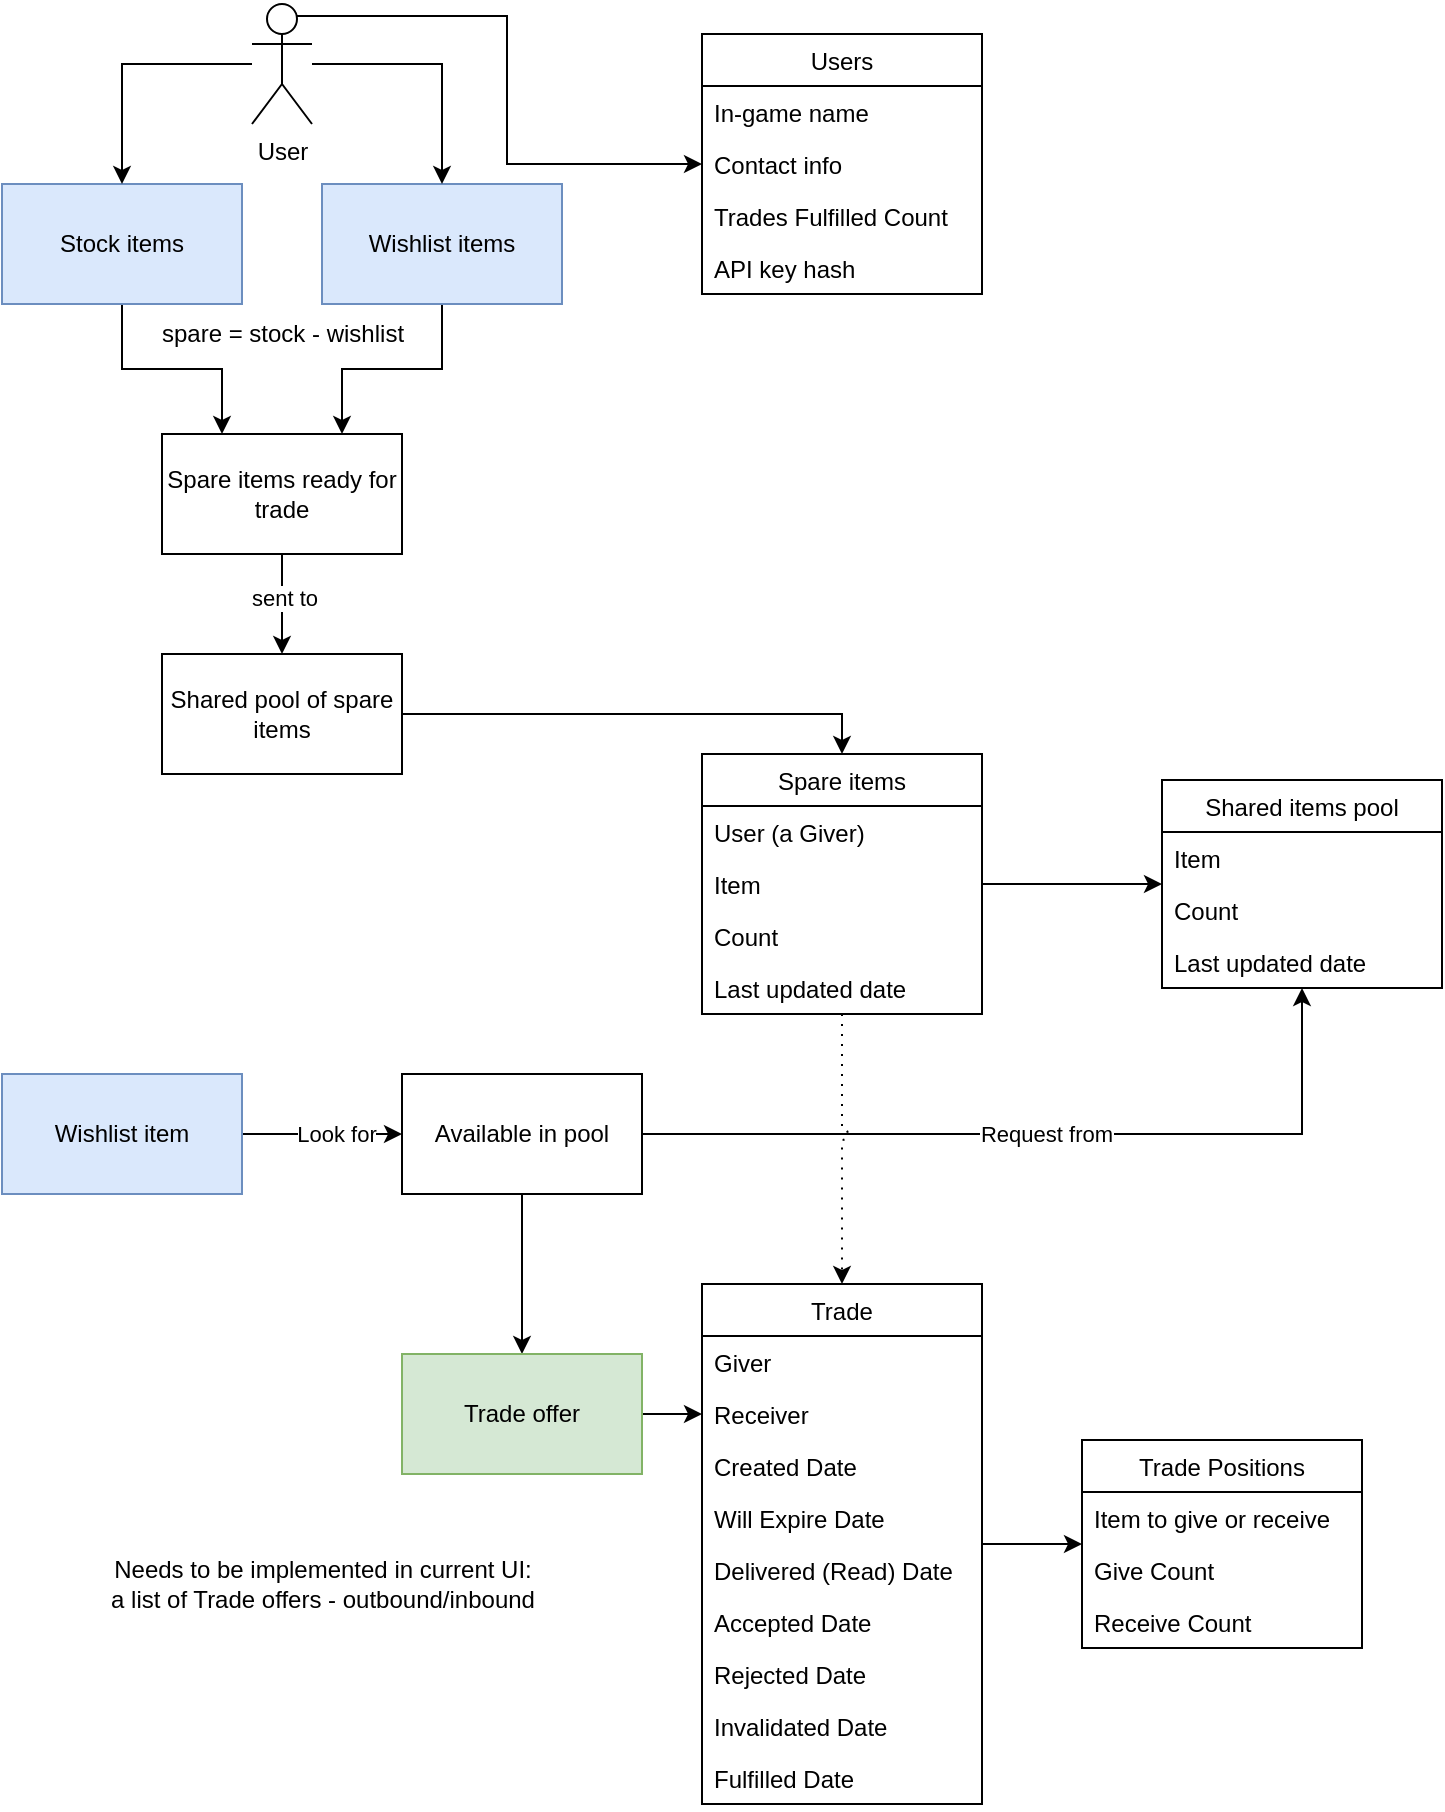 <mxfile version="14.9.5" type="device" pages="2"><diagram id="HN8T4N_YbBU53WEKGEcK" name="Overview"><mxGraphModel dx="1298" dy="841" grid="1" gridSize="10" guides="1" tooltips="1" connect="1" arrows="1" fold="1" page="1" pageScale="1" pageWidth="827" pageHeight="1169" math="0" shadow="0"><root><mxCell id="0"/><mxCell id="1" parent="0"/><mxCell id="nx0PZodk_9pLsmSHCv-C-3" style="edgeStyle=orthogonalEdgeStyle;rounded=0;orthogonalLoop=1;jettySize=auto;html=1;entryX=0.75;entryY=0;entryDx=0;entryDy=0;" edge="1" parent="1" source="4njGLkPon3bPsv2PsM9t-1" target="nx0PZodk_9pLsmSHCv-C-1"><mxGeometry relative="1" as="geometry"/></mxCell><mxCell id="4njGLkPon3bPsv2PsM9t-1" value="Wishlist items" style="rounded=0;whiteSpace=wrap;html=1;fillColor=#dae8fc;strokeColor=#6c8ebf;" parent="1" vertex="1"><mxGeometry x="200" y="125" width="120" height="60" as="geometry"/></mxCell><mxCell id="nx0PZodk_9pLsmSHCv-C-2" style="edgeStyle=orthogonalEdgeStyle;rounded=0;orthogonalLoop=1;jettySize=auto;html=1;entryX=0.25;entryY=0;entryDx=0;entryDy=0;" edge="1" parent="1" source="4njGLkPon3bPsv2PsM9t-2" target="nx0PZodk_9pLsmSHCv-C-1"><mxGeometry relative="1" as="geometry"/></mxCell><mxCell id="4njGLkPon3bPsv2PsM9t-2" value="Stock items" style="rounded=0;whiteSpace=wrap;html=1;fillColor=#dae8fc;strokeColor=#6c8ebf;" parent="1" vertex="1"><mxGeometry x="40" y="125" width="120" height="60" as="geometry"/></mxCell><mxCell id="nx0PZodk_9pLsmSHCv-C-4" style="edgeStyle=orthogonalEdgeStyle;rounded=0;orthogonalLoop=1;jettySize=auto;html=1;entryX=0.5;entryY=0;entryDx=0;entryDy=0;" edge="1" parent="1" source="4njGLkPon3bPsv2PsM9t-3" target="4njGLkPon3bPsv2PsM9t-2"><mxGeometry relative="1" as="geometry"/></mxCell><mxCell id="nx0PZodk_9pLsmSHCv-C-5" style="edgeStyle=orthogonalEdgeStyle;rounded=0;orthogonalLoop=1;jettySize=auto;html=1;entryX=0.5;entryY=0;entryDx=0;entryDy=0;" edge="1" parent="1" source="4njGLkPon3bPsv2PsM9t-3" target="4njGLkPon3bPsv2PsM9t-1"><mxGeometry relative="1" as="geometry"/></mxCell><mxCell id="nx0PZodk_9pLsmSHCv-C-52" style="edgeStyle=orthogonalEdgeStyle;rounded=0;orthogonalLoop=1;jettySize=auto;html=1;exitX=0.75;exitY=0.1;exitDx=0;exitDy=0;exitPerimeter=0;entryX=0;entryY=0.5;entryDx=0;entryDy=0;" edge="1" parent="1" source="4njGLkPon3bPsv2PsM9t-3" target="nx0PZodk_9pLsmSHCv-C-46"><mxGeometry relative="1" as="geometry"/></mxCell><mxCell id="4njGLkPon3bPsv2PsM9t-3" value="User" style="shape=umlActor;verticalLabelPosition=bottom;verticalAlign=top;html=1;outlineConnect=0;" parent="1" vertex="1"><mxGeometry x="165" y="35" width="30" height="60" as="geometry"/></mxCell><mxCell id="nx0PZodk_9pLsmSHCv-C-13" style="edgeStyle=orthogonalEdgeStyle;rounded=0;orthogonalLoop=1;jettySize=auto;html=1;entryX=0.5;entryY=0;entryDx=0;entryDy=0;" edge="1" parent="1" source="nx0PZodk_9pLsmSHCv-C-1" target="nx0PZodk_9pLsmSHCv-C-6"><mxGeometry relative="1" as="geometry"/></mxCell><mxCell id="nx0PZodk_9pLsmSHCv-C-24" value="sent to" style="edgeLabel;html=1;align=center;verticalAlign=middle;resizable=0;points=[];" vertex="1" connectable="0" parent="nx0PZodk_9pLsmSHCv-C-13"><mxGeometry x="-0.125" y="1" relative="1" as="geometry"><mxPoint as="offset"/></mxGeometry></mxCell><mxCell id="nx0PZodk_9pLsmSHCv-C-1" value="Spare items ready for trade" style="rounded=0;whiteSpace=wrap;html=1;" vertex="1" parent="1"><mxGeometry x="120" y="250" width="120" height="60" as="geometry"/></mxCell><mxCell id="nx0PZodk_9pLsmSHCv-C-22" style="edgeStyle=orthogonalEdgeStyle;rounded=0;orthogonalLoop=1;jettySize=auto;html=1;entryX=0.5;entryY=0;entryDx=0;entryDy=0;" edge="1" parent="1" source="nx0PZodk_9pLsmSHCv-C-6" target="nx0PZodk_9pLsmSHCv-C-8"><mxGeometry relative="1" as="geometry"/></mxCell><mxCell id="nx0PZodk_9pLsmSHCv-C-6" value="Shared pool of spare items" style="rounded=0;whiteSpace=wrap;html=1;" vertex="1" parent="1"><mxGeometry x="120" y="360" width="120" height="60" as="geometry"/></mxCell><mxCell id="bZ9h2n8A-jkVa74WTC_s-6" style="edgeStyle=orthogonalEdgeStyle;rounded=0;orthogonalLoop=1;jettySize=auto;html=1;" edge="1" parent="1" source="nx0PZodk_9pLsmSHCv-C-8" target="bZ9h2n8A-jkVa74WTC_s-1"><mxGeometry relative="1" as="geometry"/></mxCell><mxCell id="nx0PZodk_9pLsmSHCv-C-8" value="Spare items" style="swimlane;fontStyle=0;childLayout=stackLayout;horizontal=1;startSize=26;horizontalStack=0;resizeParent=1;resizeParentMax=0;resizeLast=0;collapsible=1;marginBottom=0;" vertex="1" parent="1"><mxGeometry x="390" y="410" width="140" height="130" as="geometry"><mxRectangle x="355" y="585" width="50" height="26" as="alternateBounds"/></mxGeometry></mxCell><mxCell id="nx0PZodk_9pLsmSHCv-C-9" value="User (a Giver)" style="text;strokeColor=none;fillColor=none;align=left;verticalAlign=top;spacingLeft=4;spacingRight=4;overflow=hidden;rotatable=0;points=[[0,0.5],[1,0.5]];portConstraint=eastwest;" vertex="1" parent="nx0PZodk_9pLsmSHCv-C-8"><mxGeometry y="26" width="140" height="26" as="geometry"/></mxCell><mxCell id="nx0PZodk_9pLsmSHCv-C-10" value="Item" style="text;strokeColor=none;fillColor=none;align=left;verticalAlign=top;spacingLeft=4;spacingRight=4;overflow=hidden;rotatable=0;points=[[0,0.5],[1,0.5]];portConstraint=eastwest;" vertex="1" parent="nx0PZodk_9pLsmSHCv-C-8"><mxGeometry y="52" width="140" height="26" as="geometry"/></mxCell><mxCell id="nx0PZodk_9pLsmSHCv-C-11" value="Count" style="text;strokeColor=none;fillColor=none;align=left;verticalAlign=top;spacingLeft=4;spacingRight=4;overflow=hidden;rotatable=0;points=[[0,0.5],[1,0.5]];portConstraint=eastwest;" vertex="1" parent="nx0PZodk_9pLsmSHCv-C-8"><mxGeometry y="78" width="140" height="26" as="geometry"/></mxCell><mxCell id="nx0PZodk_9pLsmSHCv-C-12" value="Last updated date" style="text;strokeColor=none;fillColor=none;align=left;verticalAlign=top;spacingLeft=4;spacingRight=4;overflow=hidden;rotatable=0;points=[[0,0.5],[1,0.5]];portConstraint=eastwest;" vertex="1" parent="nx0PZodk_9pLsmSHCv-C-8"><mxGeometry y="104" width="140" height="26" as="geometry"/></mxCell><mxCell id="nx0PZodk_9pLsmSHCv-C-14" value="spare = stock - wishlist" style="text;html=1;align=center;verticalAlign=middle;resizable=0;points=[];autosize=1;strokeColor=none;" vertex="1" parent="1"><mxGeometry x="110" y="190" width="140" height="20" as="geometry"/></mxCell><mxCell id="nx0PZodk_9pLsmSHCv-C-17" value="" style="edgeStyle=orthogonalEdgeStyle;rounded=0;orthogonalLoop=1;jettySize=auto;html=1;" edge="1" parent="1" source="nx0PZodk_9pLsmSHCv-C-15" target="nx0PZodk_9pLsmSHCv-C-16"><mxGeometry relative="1" as="geometry"/></mxCell><mxCell id="nx0PZodk_9pLsmSHCv-C-20" value="Look for" style="edgeLabel;html=1;align=center;verticalAlign=middle;resizable=0;points=[];" vertex="1" connectable="0" parent="nx0PZodk_9pLsmSHCv-C-17"><mxGeometry x="-0.221" y="-3" relative="1" as="geometry"><mxPoint x="16" y="-3" as="offset"/></mxGeometry></mxCell><mxCell id="nx0PZodk_9pLsmSHCv-C-15" value="Wishlist item" style="rounded=0;whiteSpace=wrap;html=1;fillColor=#dae8fc;strokeColor=#6c8ebf;" vertex="1" parent="1"><mxGeometry x="40" y="570" width="120" height="60" as="geometry"/></mxCell><mxCell id="nx0PZodk_9pLsmSHCv-C-21" value="Request from" style="edgeStyle=orthogonalEdgeStyle;rounded=0;orthogonalLoop=1;jettySize=auto;html=1;" edge="1" parent="1" source="nx0PZodk_9pLsmSHCv-C-16" target="bZ9h2n8A-jkVa74WTC_s-1"><mxGeometry relative="1" as="geometry"/></mxCell><mxCell id="nx0PZodk_9pLsmSHCv-C-26" style="edgeStyle=orthogonalEdgeStyle;rounded=0;orthogonalLoop=1;jettySize=auto;html=1;entryX=0.5;entryY=0;entryDx=0;entryDy=0;" edge="1" parent="1" source="nx0PZodk_9pLsmSHCv-C-16" target="nx0PZodk_9pLsmSHCv-C-25"><mxGeometry relative="1" as="geometry"/></mxCell><mxCell id="nx0PZodk_9pLsmSHCv-C-16" value="Available in pool" style="rounded=0;whiteSpace=wrap;html=1;" vertex="1" parent="1"><mxGeometry x="240" y="570" width="120" height="60" as="geometry"/></mxCell><mxCell id="nx0PZodk_9pLsmSHCv-C-40" style="edgeStyle=orthogonalEdgeStyle;rounded=0;orthogonalLoop=1;jettySize=auto;html=1;entryX=0;entryY=0.5;entryDx=0;entryDy=0;" edge="1" parent="1" source="nx0PZodk_9pLsmSHCv-C-25" target="nx0PZodk_9pLsmSHCv-C-29"><mxGeometry relative="1" as="geometry"/></mxCell><mxCell id="nx0PZodk_9pLsmSHCv-C-25" value="Trade offer" style="rounded=0;whiteSpace=wrap;html=1;fillColor=#d5e8d4;strokeColor=#82b366;" vertex="1" parent="1"><mxGeometry x="240" y="710" width="120" height="60" as="geometry"/></mxCell><mxCell id="nx0PZodk_9pLsmSHCv-C-45" style="edgeStyle=orthogonalEdgeStyle;rounded=0;orthogonalLoop=1;jettySize=auto;html=1;" edge="1" parent="1" source="nx0PZodk_9pLsmSHCv-C-27" target="nx0PZodk_9pLsmSHCv-C-41"><mxGeometry relative="1" as="geometry"/></mxCell><mxCell id="nx0PZodk_9pLsmSHCv-C-27" value="Trade" style="swimlane;fontStyle=0;childLayout=stackLayout;horizontal=1;startSize=26;horizontalStack=0;resizeParent=1;resizeParentMax=0;resizeLast=0;collapsible=1;marginBottom=0;" vertex="1" parent="1"><mxGeometry x="390" y="675" width="140" height="260" as="geometry"/></mxCell><mxCell id="nx0PZodk_9pLsmSHCv-C-28" value="Giver" style="text;strokeColor=none;fillColor=none;align=left;verticalAlign=top;spacingLeft=4;spacingRight=4;overflow=hidden;rotatable=0;points=[[0,0.5],[1,0.5]];portConstraint=eastwest;" vertex="1" parent="nx0PZodk_9pLsmSHCv-C-27"><mxGeometry y="26" width="140" height="26" as="geometry"/></mxCell><mxCell id="nx0PZodk_9pLsmSHCv-C-29" value="Receiver" style="text;strokeColor=none;fillColor=none;align=left;verticalAlign=top;spacingLeft=4;spacingRight=4;overflow=hidden;rotatable=0;points=[[0,0.5],[1,0.5]];portConstraint=eastwest;" vertex="1" parent="nx0PZodk_9pLsmSHCv-C-27"><mxGeometry y="52" width="140" height="26" as="geometry"/></mxCell><mxCell id="nx0PZodk_9pLsmSHCv-C-33" value="Created Date" style="text;strokeColor=none;fillColor=none;align=left;verticalAlign=top;spacingLeft=4;spacingRight=4;overflow=hidden;rotatable=0;points=[[0,0.5],[1,0.5]];portConstraint=eastwest;" vertex="1" parent="nx0PZodk_9pLsmSHCv-C-27"><mxGeometry y="78" width="140" height="26" as="geometry"/></mxCell><mxCell id="nx0PZodk_9pLsmSHCv-C-34" value="Will Expire Date" style="text;strokeColor=none;fillColor=none;align=left;verticalAlign=top;spacingLeft=4;spacingRight=4;overflow=hidden;rotatable=0;points=[[0,0.5],[1,0.5]];portConstraint=eastwest;" vertex="1" parent="nx0PZodk_9pLsmSHCv-C-27"><mxGeometry y="104" width="140" height="26" as="geometry"/></mxCell><mxCell id="pmGqRi4zPN0vgSuQEBXr-1" value="Delivered (Read) Date" style="text;strokeColor=none;fillColor=none;align=left;verticalAlign=top;spacingLeft=4;spacingRight=4;overflow=hidden;rotatable=0;points=[[0,0.5],[1,0.5]];portConstraint=eastwest;" vertex="1" parent="nx0PZodk_9pLsmSHCv-C-27"><mxGeometry y="130" width="140" height="26" as="geometry"/></mxCell><mxCell id="nx0PZodk_9pLsmSHCv-C-37" value="Accepted Date" style="text;strokeColor=none;fillColor=none;align=left;verticalAlign=top;spacingLeft=4;spacingRight=4;overflow=hidden;rotatable=0;points=[[0,0.5],[1,0.5]];portConstraint=eastwest;" vertex="1" parent="nx0PZodk_9pLsmSHCv-C-27"><mxGeometry y="156" width="140" height="26" as="geometry"/></mxCell><mxCell id="nx0PZodk_9pLsmSHCv-C-38" value="Rejected Date" style="text;strokeColor=none;fillColor=none;align=left;verticalAlign=top;spacingLeft=4;spacingRight=4;overflow=hidden;rotatable=0;points=[[0,0.5],[1,0.5]];portConstraint=eastwest;" vertex="1" parent="nx0PZodk_9pLsmSHCv-C-27"><mxGeometry y="182" width="140" height="26" as="geometry"/></mxCell><mxCell id="nx0PZodk_9pLsmSHCv-C-39" value="Invalidated Date" style="text;strokeColor=none;fillColor=none;align=left;verticalAlign=top;spacingLeft=4;spacingRight=4;overflow=hidden;rotatable=0;points=[[0,0.5],[1,0.5]];portConstraint=eastwest;" vertex="1" parent="nx0PZodk_9pLsmSHCv-C-27"><mxGeometry y="208" width="140" height="26" as="geometry"/></mxCell><mxCell id="Np_zVXQFGMn8gmgTQ2cP-1" value="Fulfilled Date" style="text;strokeColor=none;fillColor=none;align=left;verticalAlign=top;spacingLeft=4;spacingRight=4;overflow=hidden;rotatable=0;points=[[0,0.5],[1,0.5]];portConstraint=eastwest;" vertex="1" parent="nx0PZodk_9pLsmSHCv-C-27"><mxGeometry y="234" width="140" height="26" as="geometry"/></mxCell><mxCell id="nx0PZodk_9pLsmSHCv-C-41" value="Trade Positions" style="swimlane;fontStyle=0;childLayout=stackLayout;horizontal=1;startSize=26;horizontalStack=0;resizeParent=1;resizeParentMax=0;resizeLast=0;collapsible=1;marginBottom=0;" vertex="1" parent="1"><mxGeometry x="580" y="753" width="140" height="104" as="geometry"/></mxCell><mxCell id="nx0PZodk_9pLsmSHCv-C-42" value="Item to give or receive" style="text;strokeColor=none;fillColor=none;align=left;verticalAlign=top;spacingLeft=4;spacingRight=4;overflow=hidden;rotatable=0;points=[[0,0.5],[1,0.5]];portConstraint=eastwest;" vertex="1" parent="nx0PZodk_9pLsmSHCv-C-41"><mxGeometry y="26" width="140" height="26" as="geometry"/></mxCell><mxCell id="nx0PZodk_9pLsmSHCv-C-43" value="Give Count" style="text;strokeColor=none;fillColor=none;align=left;verticalAlign=top;spacingLeft=4;spacingRight=4;overflow=hidden;rotatable=0;points=[[0,0.5],[1,0.5]];portConstraint=eastwest;" vertex="1" parent="nx0PZodk_9pLsmSHCv-C-41"><mxGeometry y="52" width="140" height="26" as="geometry"/></mxCell><mxCell id="nx0PZodk_9pLsmSHCv-C-44" value="Receive Count" style="text;strokeColor=none;fillColor=none;align=left;verticalAlign=top;spacingLeft=4;spacingRight=4;overflow=hidden;rotatable=0;points=[[0,0.5],[1,0.5]];portConstraint=eastwest;" vertex="1" parent="nx0PZodk_9pLsmSHCv-C-41"><mxGeometry y="78" width="140" height="26" as="geometry"/></mxCell><mxCell id="nx0PZodk_9pLsmSHCv-C-46" value="Users" style="swimlane;fontStyle=0;childLayout=stackLayout;horizontal=1;startSize=26;horizontalStack=0;resizeParent=1;resizeParentMax=0;resizeLast=0;collapsible=1;marginBottom=0;" vertex="1" parent="1"><mxGeometry x="390" y="50" width="140" height="130" as="geometry"><mxRectangle x="355" y="585" width="50" height="26" as="alternateBounds"/></mxGeometry></mxCell><mxCell id="nx0PZodk_9pLsmSHCv-C-47" value="In-game name" style="text;strokeColor=none;fillColor=none;align=left;verticalAlign=top;spacingLeft=4;spacingRight=4;overflow=hidden;rotatable=0;points=[[0,0.5],[1,0.5]];portConstraint=eastwest;" vertex="1" parent="nx0PZodk_9pLsmSHCv-C-46"><mxGeometry y="26" width="140" height="26" as="geometry"/></mxCell><mxCell id="nx0PZodk_9pLsmSHCv-C-48" value="Contact info" style="text;strokeColor=none;fillColor=none;align=left;verticalAlign=top;spacingLeft=4;spacingRight=4;overflow=hidden;rotatable=0;points=[[0,0.5],[1,0.5]];portConstraint=eastwest;" vertex="1" parent="nx0PZodk_9pLsmSHCv-C-46"><mxGeometry y="52" width="140" height="26" as="geometry"/></mxCell><mxCell id="nx0PZodk_9pLsmSHCv-C-49" value="Trades Fulfilled Count" style="text;strokeColor=none;fillColor=none;align=left;verticalAlign=top;spacingLeft=4;spacingRight=4;overflow=hidden;rotatable=0;points=[[0,0.5],[1,0.5]];portConstraint=eastwest;" vertex="1" parent="nx0PZodk_9pLsmSHCv-C-46"><mxGeometry y="78" width="140" height="26" as="geometry"/></mxCell><mxCell id="nx0PZodk_9pLsmSHCv-C-53" value="API key hash" style="text;strokeColor=none;fillColor=none;align=left;verticalAlign=top;spacingLeft=4;spacingRight=4;overflow=hidden;rotatable=0;points=[[0,0.5],[1,0.5]];portConstraint=eastwest;" vertex="1" parent="nx0PZodk_9pLsmSHCv-C-46"><mxGeometry y="104" width="140" height="26" as="geometry"/></mxCell><mxCell id="pmGqRi4zPN0vgSuQEBXr-2" value="Needs to be implemented in current UI:&lt;br&gt;a list of Trade offers - outbound/inbound" style="text;html=1;align=center;verticalAlign=middle;resizable=0;points=[];autosize=1;strokeColor=none;" vertex="1" parent="1"><mxGeometry x="85" y="810" width="230" height="30" as="geometry"/></mxCell><mxCell id="bZ9h2n8A-jkVa74WTC_s-1" value="Shared items pool" style="swimlane;fontStyle=0;childLayout=stackLayout;horizontal=1;startSize=26;horizontalStack=0;resizeParent=1;resizeParentMax=0;resizeLast=0;collapsible=1;marginBottom=0;" vertex="1" parent="1"><mxGeometry x="620" y="423" width="140" height="104" as="geometry"><mxRectangle x="355" y="585" width="50" height="26" as="alternateBounds"/></mxGeometry></mxCell><mxCell id="bZ9h2n8A-jkVa74WTC_s-3" value="Item" style="text;strokeColor=none;fillColor=none;align=left;verticalAlign=top;spacingLeft=4;spacingRight=4;overflow=hidden;rotatable=0;points=[[0,0.5],[1,0.5]];portConstraint=eastwest;" vertex="1" parent="bZ9h2n8A-jkVa74WTC_s-1"><mxGeometry y="26" width="140" height="26" as="geometry"/></mxCell><mxCell id="bZ9h2n8A-jkVa74WTC_s-4" value="Count" style="text;strokeColor=none;fillColor=none;align=left;verticalAlign=top;spacingLeft=4;spacingRight=4;overflow=hidden;rotatable=0;points=[[0,0.5],[1,0.5]];portConstraint=eastwest;" vertex="1" parent="bZ9h2n8A-jkVa74WTC_s-1"><mxGeometry y="52" width="140" height="26" as="geometry"/></mxCell><mxCell id="bZ9h2n8A-jkVa74WTC_s-5" value="Last updated date" style="text;strokeColor=none;fillColor=none;align=left;verticalAlign=top;spacingLeft=4;spacingRight=4;overflow=hidden;rotatable=0;points=[[0,0.5],[1,0.5]];portConstraint=eastwest;" vertex="1" parent="bZ9h2n8A-jkVa74WTC_s-1"><mxGeometry y="78" width="140" height="26" as="geometry"/></mxCell><mxCell id="bZ9h2n8A-jkVa74WTC_s-7" style="edgeStyle=orthogonalEdgeStyle;rounded=0;orthogonalLoop=1;jettySize=auto;html=1;jumpStyle=arc;dashed=1;dashPattern=1 4;" edge="1" parent="1" source="nx0PZodk_9pLsmSHCv-C-8" target="nx0PZodk_9pLsmSHCv-C-27"><mxGeometry relative="1" as="geometry"/></mxCell></root></mxGraphModel></diagram><diagram id="N52e4mLQ-JpGZ-rnlX_a" name="Spare Items Pool"><mxGraphModel dx="1298" dy="841" grid="1" gridSize="10" guides="1" tooltips="1" connect="1" arrows="1" fold="1" page="1" pageScale="1" pageWidth="827" pageHeight="1169" math="0" shadow="0"><root><mxCell id="mjKqVLuYLk38cLpWPBVm-0"/><mxCell id="mjKqVLuYLk38cLpWPBVm-1" parent="mjKqVLuYLk38cLpWPBVm-0"/><mxCell id="x0c5cpKbj5vI_sPzeT8R-0" style="edgeStyle=orthogonalEdgeStyle;rounded=0;orthogonalLoop=1;jettySize=auto;html=1;" edge="1" parent="mjKqVLuYLk38cLpWPBVm-1" source="mjKqVLuYLk38cLpWPBVm-2" target="mjKqVLuYLk38cLpWPBVm-3"><mxGeometry relative="1" as="geometry"/></mxCell><mxCell id="mjKqVLuYLk38cLpWPBVm-2" value="Authenticate" style="rounded=0;whiteSpace=wrap;html=1;" vertex="1" parent="mjKqVLuYLk38cLpWPBVm-1"><mxGeometry x="40" y="40" width="120" height="60" as="geometry"/></mxCell><mxCell id="x0c5cpKbj5vI_sPzeT8R-1" style="edgeStyle=orthogonalEdgeStyle;rounded=0;orthogonalLoop=1;jettySize=auto;html=1;" edge="1" parent="mjKqVLuYLk38cLpWPBVm-1" source="mjKqVLuYLk38cLpWPBVm-3" target="PvGyQd9rEFpjBCf1vXaA-0"><mxGeometry relative="1" as="geometry"/></mxCell><mxCell id="hO-IOQepNzvgVwFzdx7u-1" value="" style="edgeStyle=orthogonalEdgeStyle;rounded=0;orthogonalLoop=1;jettySize=auto;html=1;" edge="1" parent="mjKqVLuYLk38cLpWPBVm-1" source="mjKqVLuYLk38cLpWPBVm-3" target="hO-IOQepNzvgVwFzdx7u-0"><mxGeometry relative="1" as="geometry"/></mxCell><mxCell id="mjKqVLuYLk38cLpWPBVm-3" value="Sync" style="rounded=0;whiteSpace=wrap;html=1;" vertex="1" parent="mjKqVLuYLk38cLpWPBVm-1"><mxGeometry x="40" y="160" width="120" height="60" as="geometry"/></mxCell><mxCell id="x0c5cpKbj5vI_sPzeT8R-2" style="edgeStyle=orthogonalEdgeStyle;rounded=0;orthogonalLoop=1;jettySize=auto;html=1;" edge="1" parent="mjKqVLuYLk38cLpWPBVm-1" source="PvGyQd9rEFpjBCf1vXaA-0" target="GOYvpKt6GU444rFal4ay-0"><mxGeometry relative="1" as="geometry"/></mxCell><mxCell id="x0c5cpKbj5vI_sPzeT8R-4" value="" style="edgeStyle=orthogonalEdgeStyle;rounded=0;orthogonalLoop=1;jettySize=auto;html=1;" edge="1" parent="mjKqVLuYLk38cLpWPBVm-1" source="PvGyQd9rEFpjBCf1vXaA-0" target="x0c5cpKbj5vI_sPzeT8R-3"><mxGeometry relative="1" as="geometry"/></mxCell><mxCell id="PvGyQd9rEFpjBCf1vXaA-0" value="Validate outgoing trade offers" style="rounded=0;whiteSpace=wrap;html=1;" vertex="1" parent="mjKqVLuYLk38cLpWPBVm-1"><mxGeometry x="40" y="280" width="120" height="60" as="geometry"/></mxCell><mxCell id="GOYvpKt6GU444rFal4ay-0" value="Update incoming trade offers" style="rounded=0;whiteSpace=wrap;html=1;" vertex="1" parent="mjKqVLuYLk38cLpWPBVm-1"><mxGeometry x="40" y="400" width="120" height="60" as="geometry"/></mxCell><mxCell id="x0c5cpKbj5vI_sPzeT8R-3" value="Mark as Invalid ones that affected with stock changes since last sync" style="rounded=0;whiteSpace=wrap;html=1;" vertex="1" parent="mjKqVLuYLk38cLpWPBVm-1"><mxGeometry x="240" y="280" width="120" height="60" as="geometry"/></mxCell><mxCell id="hO-IOQepNzvgVwFzdx7u-3" value="" style="edgeStyle=orthogonalEdgeStyle;rounded=0;orthogonalLoop=1;jettySize=auto;html=1;dashed=1;dashPattern=1 4;" edge="1" parent="mjKqVLuYLk38cLpWPBVm-1" source="hO-IOQepNzvgVwFzdx7u-0" target="hO-IOQepNzvgVwFzdx7u-2"><mxGeometry relative="1" as="geometry"/></mxCell><mxCell id="hO-IOQepNzvgVwFzdx7u-0" value="Upload changed numbers to Shared Items Pool" style="rounded=0;whiteSpace=wrap;html=1;" vertex="1" parent="mjKqVLuYLk38cLpWPBVm-1"><mxGeometry x="240" y="160" width="120" height="60" as="geometry"/></mxCell><mxCell id="hO-IOQepNzvgVwFzdx7u-2" value="Recalculate Totals for Shared Items Pool" style="rounded=0;whiteSpace=wrap;html=1;" vertex="1" parent="mjKqVLuYLk38cLpWPBVm-1"><mxGeometry x="440" y="160" width="120" height="60" as="geometry"/></mxCell></root></mxGraphModel></diagram></mxfile>